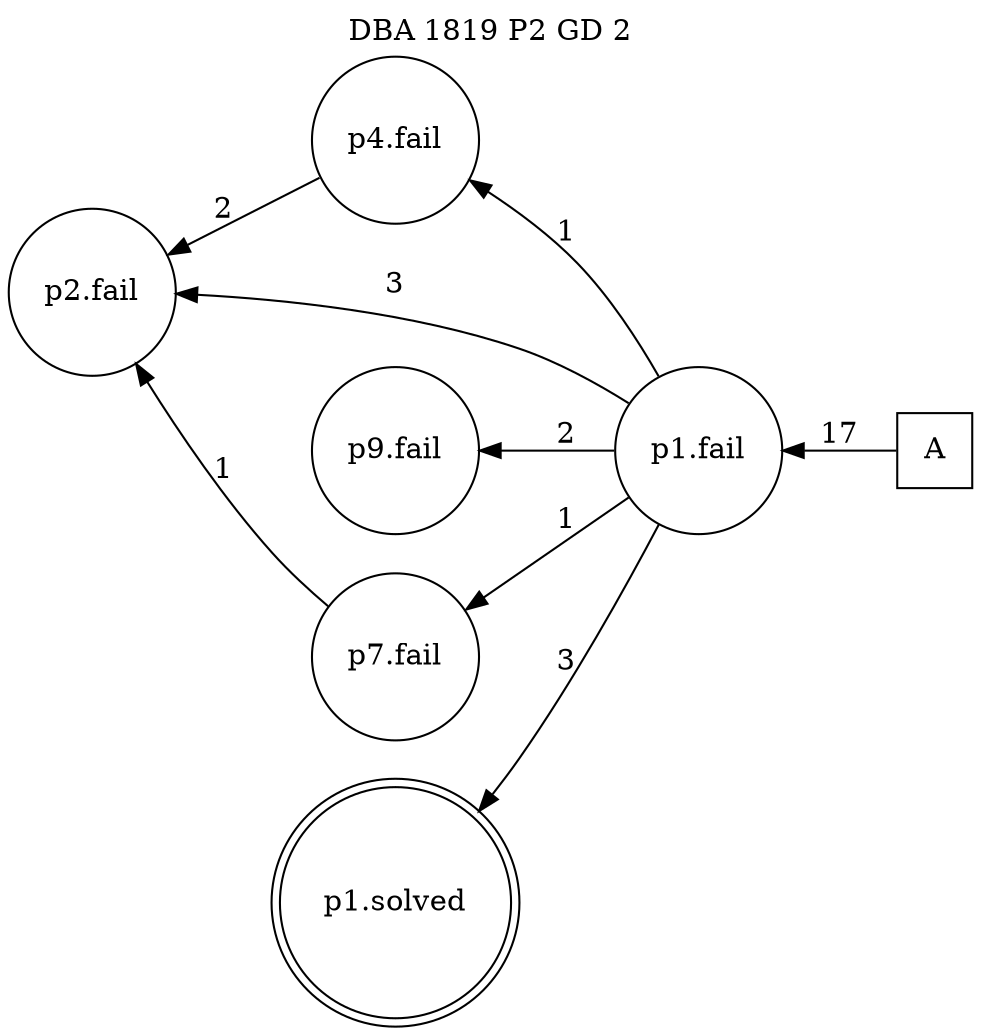digraph DBA_1819_P2_GD_2 {
labelloc="tl"
label= " DBA 1819 P2 GD 2 "
rankdir="RL";
graph [ size=" 10 , 10 !"]

"A" [shape="square" label="A"]
"p1.fail" [shape="circle" label="p1.fail"]
"p4.fail" [shape="circle" label="p4.fail"]
"p2.fail" [shape="circle" label="p2.fail"]
"p9.fail" [shape="circle" label="p9.fail"]
"p7.fail" [shape="circle" label="p7.fail"]
"p1.solved" [shape="doublecircle" label="p1.solved"]
"A" -> "p1.fail" [ label=17]
"p1.fail" -> "p4.fail" [ label=1]
"p1.fail" -> "p2.fail" [ label=3]
"p1.fail" -> "p9.fail" [ label=2]
"p1.fail" -> "p7.fail" [ label=1]
"p1.fail" -> "p1.solved" [ label=3]
"p4.fail" -> "p2.fail" [ label=2]
"p7.fail" -> "p2.fail" [ label=1]
}
